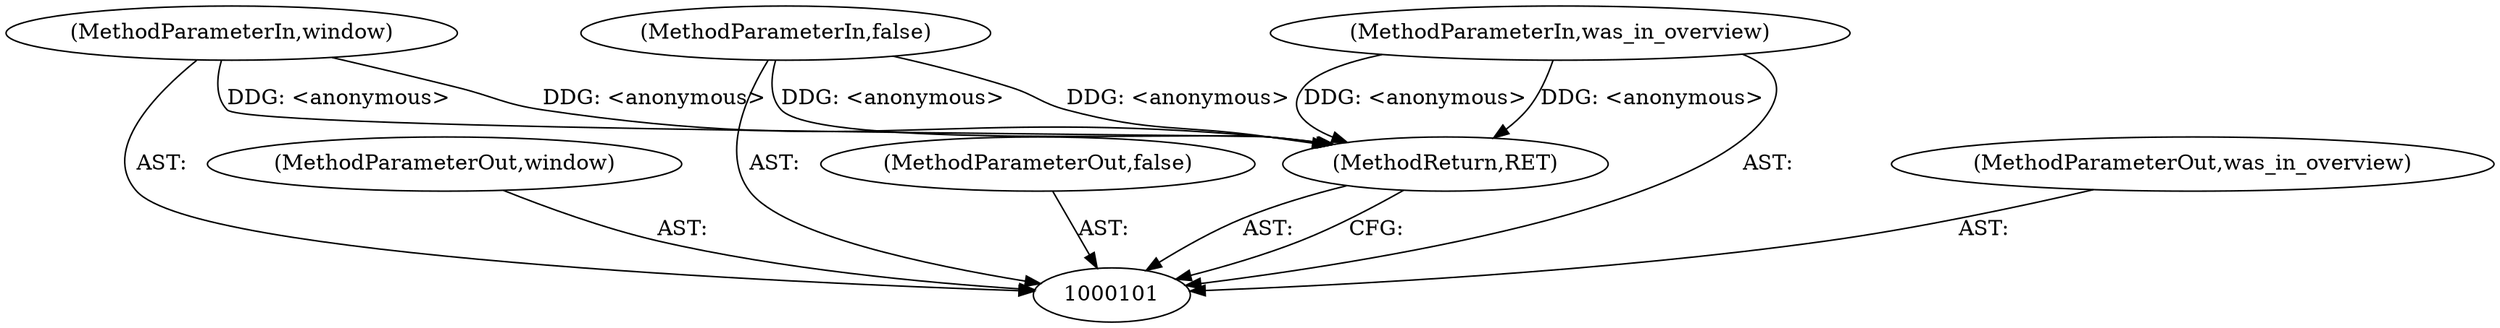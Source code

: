 digraph "0_Chrome_13e1002277287ed0090b2ca76c2d01545e677935" {
"1000102" [label="(MethodParameterIn,window)"];
"1000120" [label="(MethodParameterOut,window)"];
"1000103" [label="(MethodParameterIn,false)"];
"1000121" [label="(MethodParameterOut,false)"];
"1000106" [label="(MethodReturn,RET)"];
"1000104" [label="(MethodParameterIn,was_in_overview)"];
"1000122" [label="(MethodParameterOut,was_in_overview)"];
"1000102" -> "1000101"  [label="AST: "];
"1000102" -> "1000106"  [label="DDG: <anonymous>"];
"1000120" -> "1000101"  [label="AST: "];
"1000103" -> "1000101"  [label="AST: "];
"1000103" -> "1000106"  [label="DDG: <anonymous>"];
"1000121" -> "1000101"  [label="AST: "];
"1000106" -> "1000101"  [label="AST: "];
"1000106" -> "1000101"  [label="CFG: "];
"1000104" -> "1000106"  [label="DDG: <anonymous>"];
"1000103" -> "1000106"  [label="DDG: <anonymous>"];
"1000102" -> "1000106"  [label="DDG: <anonymous>"];
"1000104" -> "1000101"  [label="AST: "];
"1000104" -> "1000106"  [label="DDG: <anonymous>"];
"1000122" -> "1000101"  [label="AST: "];
}
